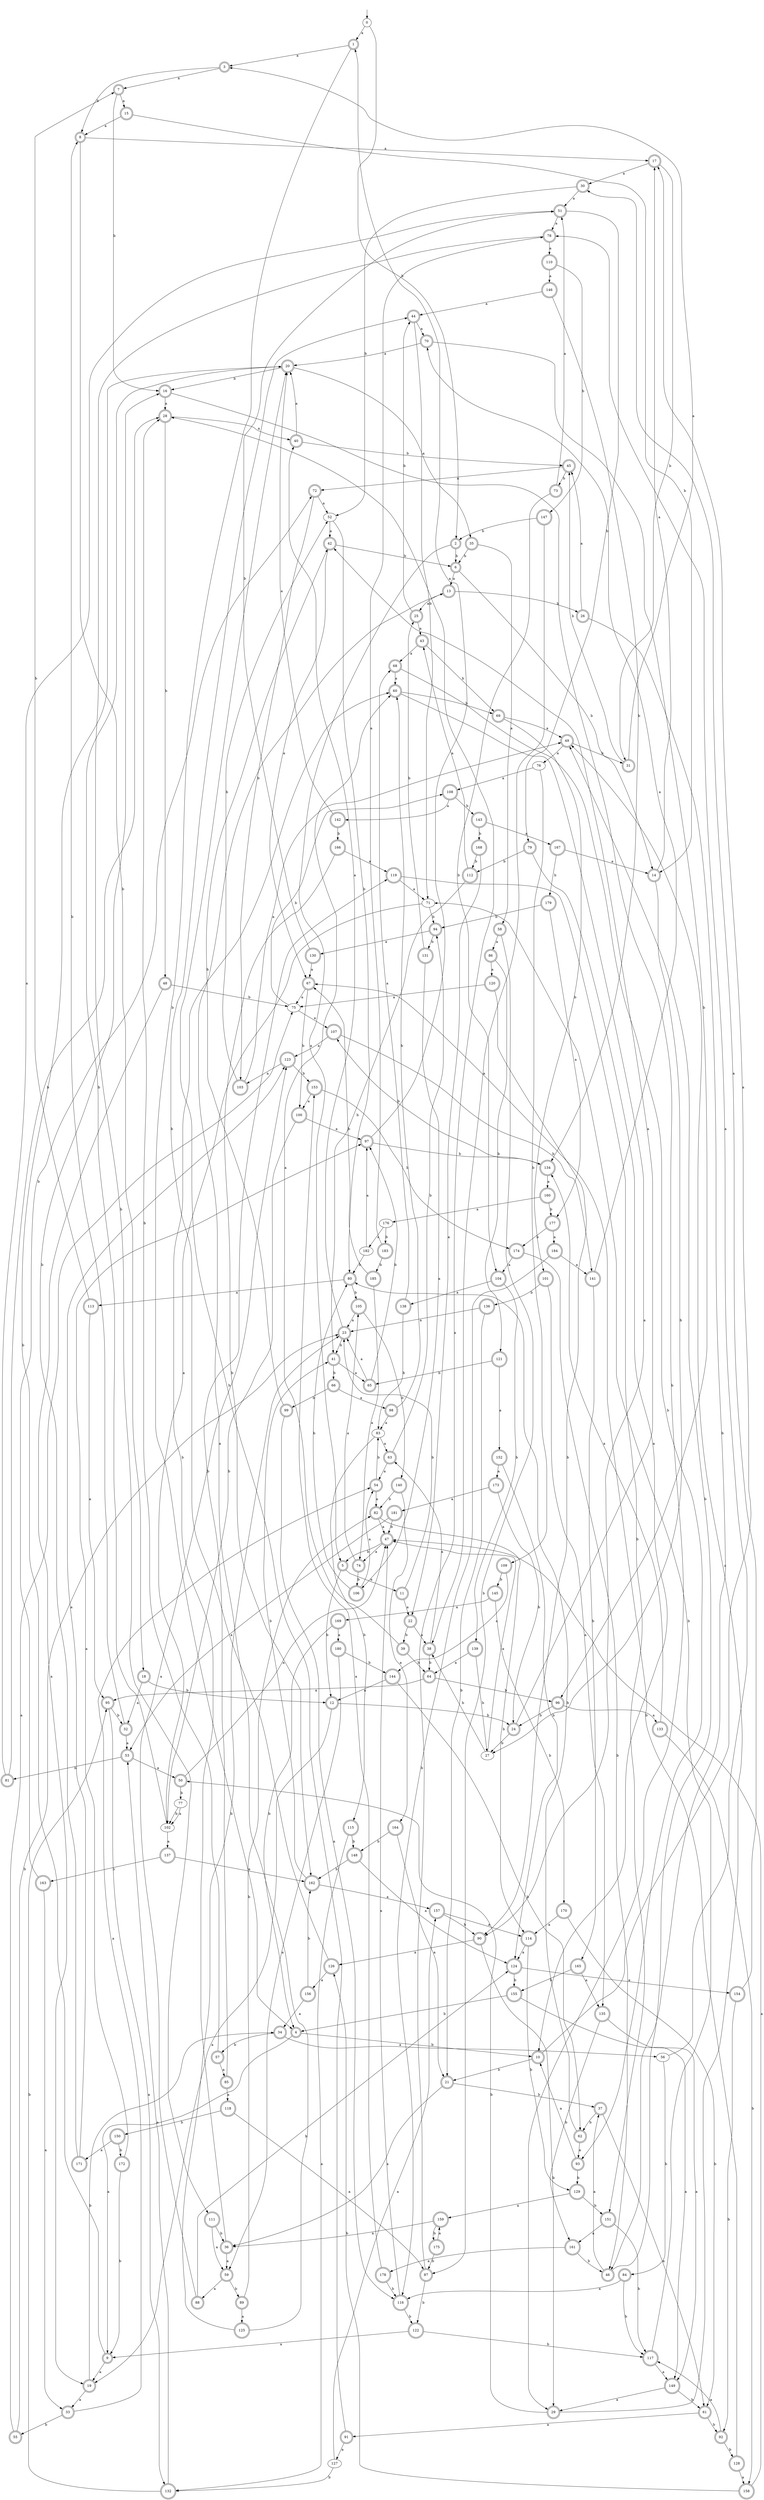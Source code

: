 digraph RandomDFA {
  __start0 [label="", shape=none];
  __start0 -> 0 [label=""];
  0 [shape=circle]
  0 -> 1 [label="a"]
  0 -> 2 [label="b"]
  1 [shape=doublecircle]
  1 -> 3 [label="a"]
  1 -> 4 [label="b"]
  2 [shape=doublecircle]
  2 -> 5 [label="a"]
  2 -> 6 [label="b"]
  3 [shape=doublecircle]
  3 -> 7 [label="a"]
  3 -> 8 [label="b"]
  4 [shape=doublecircle]
  4 -> 9 [label="a"]
  4 -> 10 [label="b"]
  5 [shape=doublecircle]
  5 -> 11 [label="a"]
  5 -> 12 [label="b"]
  6 [shape=doublecircle]
  6 -> 13 [label="a"]
  6 -> 14 [label="b"]
  7 [shape=doublecircle]
  7 -> 15 [label="a"]
  7 -> 16 [label="b"]
  8 [shape=doublecircle]
  8 -> 17 [label="a"]
  8 -> 18 [label="b"]
  9 [shape=doublecircle]
  9 -> 19 [label="a"]
  9 -> 20 [label="b"]
  10 [shape=doublecircle]
  10 -> 17 [label="a"]
  10 -> 21 [label="b"]
  11 [shape=doublecircle]
  11 -> 22 [label="a"]
  11 -> 23 [label="b"]
  12 [shape=doublecircle]
  12 -> 19 [label="a"]
  12 -> 24 [label="b"]
  13 [shape=doublecircle]
  13 -> 25 [label="a"]
  13 -> 26 [label="b"]
  14 [shape=doublecircle]
  14 -> 17 [label="a"]
  14 -> 27 [label="b"]
  15 [shape=doublecircle]
  15 -> 8 [label="a"]
  15 -> 14 [label="b"]
  16 [shape=doublecircle]
  16 -> 28 [label="a"]
  16 -> 29 [label="b"]
  17 [shape=doublecircle]
  17 -> 30 [label="a"]
  17 -> 31 [label="b"]
  18 [shape=doublecircle]
  18 -> 32 [label="a"]
  18 -> 12 [label="b"]
  19 [shape=doublecircle]
  19 -> 33 [label="a"]
  19 -> 34 [label="b"]
  20 [shape=doublecircle]
  20 -> 35 [label="a"]
  20 -> 16 [label="b"]
  21 [shape=doublecircle]
  21 -> 36 [label="a"]
  21 -> 37 [label="b"]
  22 [shape=doublecircle]
  22 -> 38 [label="a"]
  22 -> 39 [label="b"]
  23 [shape=doublecircle]
  23 -> 40 [label="a"]
  23 -> 41 [label="b"]
  24 [shape=doublecircle]
  24 -> 42 [label="a"]
  24 -> 27 [label="b"]
  25 [shape=doublecircle]
  25 -> 43 [label="a"]
  25 -> 44 [label="b"]
  26 [shape=doublecircle]
  26 -> 45 [label="a"]
  26 -> 46 [label="b"]
  27
  27 -> 47 [label="a"]
  27 -> 38 [label="b"]
  28 [shape=doublecircle]
  28 -> 40 [label="a"]
  28 -> 48 [label="b"]
  29 [shape=doublecircle]
  29 -> 49 [label="a"]
  29 -> 50 [label="b"]
  30 [shape=doublecircle]
  30 -> 51 [label="a"]
  30 -> 52 [label="b"]
  31 [shape=doublecircle]
  31 -> 3 [label="a"]
  31 -> 45 [label="b"]
  32 [shape=doublecircle]
  32 -> 53 [label="a"]
  32 -> 8 [label="b"]
  33 [shape=doublecircle]
  33 -> 54 [label="a"]
  33 -> 55 [label="b"]
  34 [shape=doublecircle]
  34 -> 56 [label="a"]
  34 -> 57 [label="b"]
  35 [shape=doublecircle]
  35 -> 58 [label="a"]
  35 -> 6 [label="b"]
  36 [shape=doublecircle]
  36 -> 59 [label="a"]
  36 -> 60 [label="b"]
  37 [shape=doublecircle]
  37 -> 61 [label="a"]
  37 -> 62 [label="b"]
  38 [shape=doublecircle]
  38 -> 63 [label="a"]
  38 -> 64 [label="b"]
  39 [shape=doublecircle]
  39 -> 60 [label="a"]
  39 -> 64 [label="b"]
  40 [shape=doublecircle]
  40 -> 20 [label="a"]
  40 -> 45 [label="b"]
  41 [shape=doublecircle]
  41 -> 65 [label="a"]
  41 -> 66 [label="b"]
  42 [shape=doublecircle]
  42 -> 67 [label="a"]
  42 -> 6 [label="b"]
  43 [shape=doublecircle]
  43 -> 68 [label="a"]
  43 -> 69 [label="b"]
  44 [shape=doublecircle]
  44 -> 70 [label="a"]
  44 -> 71 [label="b"]
  45 [shape=doublecircle]
  45 -> 72 [label="a"]
  45 -> 73 [label="b"]
  46 [shape=doublecircle]
  46 -> 37 [label="a"]
  46 -> 49 [label="b"]
  47 [shape=doublecircle]
  47 -> 74 [label="a"]
  47 -> 5 [label="b"]
  48 [shape=doublecircle]
  48 -> 19 [label="a"]
  48 -> 75 [label="b"]
  49 [shape=doublecircle]
  49 -> 76 [label="a"]
  49 -> 31 [label="b"]
  50 [shape=doublecircle]
  50 -> 47 [label="a"]
  50 -> 77 [label="b"]
  51 [shape=doublecircle]
  51 -> 78 [label="a"]
  51 -> 79 [label="b"]
  52
  52 -> 42 [label="a"]
  52 -> 80 [label="b"]
  53 [shape=doublecircle]
  53 -> 50 [label="a"]
  53 -> 81 [label="b"]
  54 [shape=doublecircle]
  54 -> 82 [label="a"]
  54 -> 83 [label="b"]
  55 [shape=doublecircle]
  55 -> 75 [label="a"]
  55 -> 23 [label="b"]
  56
  56 -> 78 [label="a"]
  56 -> 84 [label="b"]
  57 [shape=doublecircle]
  57 -> 85 [label="a"]
  57 -> 28 [label="b"]
  58 [shape=doublecircle]
  58 -> 86 [label="a"]
  58 -> 87 [label="b"]
  59 [shape=doublecircle]
  59 -> 88 [label="a"]
  59 -> 89 [label="b"]
  60 [shape=doublecircle]
  60 -> 90 [label="a"]
  60 -> 69 [label="b"]
  61 [shape=doublecircle]
  61 -> 91 [label="a"]
  61 -> 92 [label="b"]
  62 [shape=doublecircle]
  62 -> 93 [label="a"]
  62 -> 80 [label="b"]
  63 [shape=doublecircle]
  63 -> 54 [label="a"]
  63 -> 94 [label="b"]
  64 [shape=doublecircle]
  64 -> 95 [label="a"]
  64 -> 96 [label="b"]
  65 [shape=doublecircle]
  65 -> 23 [label="a"]
  65 -> 97 [label="b"]
  66 [shape=doublecircle]
  66 -> 98 [label="a"]
  66 -> 99 [label="b"]
  67 [shape=doublecircle]
  67 -> 75 [label="a"]
  67 -> 100 [label="b"]
  68 [shape=doublecircle]
  68 -> 60 [label="a"]
  68 -> 93 [label="b"]
  69 [shape=doublecircle]
  69 -> 49 [label="a"]
  69 -> 101 [label="b"]
  70 [shape=doublecircle]
  70 -> 20 [label="a"]
  70 -> 96 [label="b"]
  71
  71 -> 102 [label="a"]
  71 -> 94 [label="b"]
  72 [shape=doublecircle]
  72 -> 52 [label="a"]
  72 -> 103 [label="b"]
  73 [shape=doublecircle]
  73 -> 51 [label="a"]
  73 -> 104 [label="b"]
  74 [shape=doublecircle]
  74 -> 105 [label="a"]
  74 -> 106 [label="b"]
  75
  75 -> 107 [label="a"]
  75 -> 108 [label="b"]
  76
  76 -> 108 [label="a"]
  76 -> 109 [label="b"]
  77
  77 -> 102 [label="a"]
  77 -> 102 [label="b"]
  78 [shape=doublecircle]
  78 -> 110 [label="a"]
  78 -> 111 [label="b"]
  79 [shape=doublecircle]
  79 -> 10 [label="a"]
  79 -> 112 [label="b"]
  80 [shape=doublecircle]
  80 -> 113 [label="a"]
  80 -> 105 [label="b"]
  81 [shape=doublecircle]
  81 -> 51 [label="a"]
  81 -> 28 [label="b"]
  82 [shape=doublecircle]
  82 -> 47 [label="a"]
  82 -> 114 [label="b"]
  83
  83 -> 63 [label="a"]
  83 -> 115 [label="b"]
  84 [shape=doublecircle]
  84 -> 116 [label="a"]
  84 -> 117 [label="b"]
  85 [shape=doublecircle]
  85 -> 118 [label="a"]
  85 -> 119 [label="b"]
  86 [shape=doublecircle]
  86 -> 120 [label="a"]
  86 -> 121 [label="b"]
  87 [shape=doublecircle]
  87 -> 28 [label="a"]
  87 -> 122 [label="b"]
  88 [shape=doublecircle]
  88 -> 123 [label="a"]
  88 -> 124 [label="b"]
  89 [shape=doublecircle]
  89 -> 125 [label="a"]
  89 -> 82 [label="b"]
  90 [shape=doublecircle]
  90 -> 126 [label="a"]
  90 -> 29 [label="b"]
  91 [shape=doublecircle]
  91 -> 127 [label="a"]
  91 -> 20 [label="b"]
  92 [shape=doublecircle]
  92 -> 117 [label="a"]
  92 -> 128 [label="b"]
  93 [shape=doublecircle]
  93 -> 10 [label="a"]
  93 -> 129 [label="b"]
  94 [shape=doublecircle]
  94 -> 130 [label="a"]
  94 -> 131 [label="b"]
  95 [shape=doublecircle]
  95 -> 132 [label="a"]
  95 -> 32 [label="b"]
  96 [shape=doublecircle]
  96 -> 133 [label="a"]
  96 -> 24 [label="b"]
  97 [shape=doublecircle]
  97 -> 1 [label="a"]
  97 -> 134 [label="b"]
  98 [shape=doublecircle]
  98 -> 83 [label="a"]
  98 -> 60 [label="b"]
  99 [shape=doublecircle]
  99 -> 116 [label="a"]
  99 -> 42 [label="b"]
  100 [shape=doublecircle]
  100 -> 97 [label="a"]
  100 -> 102 [label="b"]
  101 [shape=doublecircle]
  101 -> 135 [label="a"]
  101 -> 136 [label="b"]
  102
  102 -> 137 [label="a"]
  102 -> 20 [label="b"]
  103 [shape=doublecircle]
  103 -> 49 [label="a"]
  103 -> 52 [label="b"]
  104 [shape=doublecircle]
  104 -> 138 [label="a"]
  104 -> 139 [label="b"]
  105 [shape=doublecircle]
  105 -> 23 [label="a"]
  105 -> 140 [label="b"]
  106 [shape=doublecircle]
  106 -> 54 [label="a"]
  106 -> 80 [label="b"]
  107 [shape=doublecircle]
  107 -> 123 [label="a"]
  107 -> 141 [label="b"]
  108 [shape=doublecircle]
  108 -> 142 [label="a"]
  108 -> 143 [label="b"]
  109 [shape=doublecircle]
  109 -> 144 [label="a"]
  109 -> 145 [label="b"]
  110 [shape=doublecircle]
  110 -> 146 [label="a"]
  110 -> 147 [label="b"]
  111 [shape=doublecircle]
  111 -> 59 [label="a"]
  111 -> 36 [label="b"]
  112 [shape=doublecircle]
  112 -> 43 [label="a"]
  112 -> 41 [label="b"]
  113 [shape=doublecircle]
  113 -> 95 [label="a"]
  113 -> 7 [label="b"]
  114 [shape=doublecircle]
  114 -> 124 [label="a"]
  114 -> 129 [label="b"]
  115 [shape=doublecircle]
  115 -> 132 [label="a"]
  115 -> 148 [label="b"]
  116 [shape=doublecircle]
  116 -> 47 [label="a"]
  116 -> 122 [label="b"]
  117 [shape=doublecircle]
  117 -> 149 [label="a"]
  117 -> 71 [label="b"]
  118 [shape=doublecircle]
  118 -> 87 [label="a"]
  118 -> 150 [label="b"]
  119 [shape=doublecircle]
  119 -> 71 [label="a"]
  119 -> 151 [label="b"]
  120 [shape=doublecircle]
  120 -> 75 [label="a"]
  120 -> 90 [label="b"]
  121 [shape=doublecircle]
  121 -> 152 [label="a"]
  121 -> 65 [label="b"]
  122 [shape=doublecircle]
  122 -> 9 [label="a"]
  122 -> 117 [label="b"]
  123 [shape=doublecircle]
  123 -> 103 [label="a"]
  123 -> 153 [label="b"]
  124 [shape=doublecircle]
  124 -> 154 [label="a"]
  124 -> 155 [label="b"]
  125 [shape=doublecircle]
  125 -> 13 [label="a"]
  125 -> 23 [label="b"]
  126 [shape=doublecircle]
  126 -> 156 [label="a"]
  126 -> 44 [label="b"]
  127
  127 -> 157 [label="a"]
  127 -> 132 [label="b"]
  128 [shape=doublecircle]
  128 -> 158 [label="a"]
  128 -> 67 [label="b"]
  129 [shape=doublecircle]
  129 -> 159 [label="a"]
  129 -> 151 [label="b"]
  130 [shape=doublecircle]
  130 -> 67 [label="a"]
  130 -> 51 [label="b"]
  131 [shape=doublecircle]
  131 -> 106 [label="a"]
  131 -> 25 [label="b"]
  132 [shape=doublecircle]
  132 -> 53 [label="a"]
  132 -> 95 [label="b"]
  133 [shape=doublecircle]
  133 -> 134 [label="a"]
  133 -> 158 [label="b"]
  134 [shape=doublecircle]
  134 -> 160 [label="a"]
  134 -> 107 [label="b"]
  135 [shape=doublecircle]
  135 -> 149 [label="a"]
  135 -> 161 [label="b"]
  136 [shape=doublecircle]
  136 -> 23 [label="a"]
  136 -> 21 [label="b"]
  137 [shape=doublecircle]
  137 -> 162 [label="a"]
  137 -> 163 [label="b"]
  138 [shape=doublecircle]
  138 -> 68 [label="a"]
  138 -> 83 [label="b"]
  139 [shape=doublecircle]
  139 -> 64 [label="a"]
  139 -> 27 [label="b"]
  140 [shape=doublecircle]
  140 -> 164 [label="a"]
  140 -> 82 [label="b"]
  141 [shape=doublecircle]
  141 -> 70 [label="a"]
  141 -> 165 [label="b"]
  142 [shape=doublecircle]
  142 -> 20 [label="a"]
  142 -> 166 [label="b"]
  143 [shape=doublecircle]
  143 -> 167 [label="a"]
  143 -> 168 [label="b"]
  144 [shape=doublecircle]
  144 -> 12 [label="a"]
  144 -> 62 [label="b"]
  145 [shape=doublecircle]
  145 -> 169 [label="a"]
  145 -> 170 [label="b"]
  146 [shape=doublecircle]
  146 -> 44 [label="a"]
  146 -> 134 [label="b"]
  147 [shape=doublecircle]
  147 -> 38 [label="a"]
  147 -> 2 [label="b"]
  148 [shape=doublecircle]
  148 -> 124 [label="a"]
  148 -> 162 [label="b"]
  149 [shape=doublecircle]
  149 -> 29 [label="a"]
  149 -> 61 [label="b"]
  150 [shape=doublecircle]
  150 -> 171 [label="a"]
  150 -> 172 [label="b"]
  151 [shape=doublecircle]
  151 -> 161 [label="a"]
  151 -> 117 [label="b"]
  152 [shape=doublecircle]
  152 -> 173 [label="a"]
  152 -> 124 [label="b"]
  153 [shape=doublecircle]
  153 -> 100 [label="a"]
  153 -> 174 [label="b"]
  154 [shape=doublecircle]
  154 -> 30 [label="a"]
  154 -> 92 [label="b"]
  155 [shape=doublecircle]
  155 -> 149 [label="a"]
  155 -> 4 [label="b"]
  156 [shape=doublecircle]
  156 -> 34 [label="a"]
  156 -> 162 [label="b"]
  157 [shape=doublecircle]
  157 -> 114 [label="a"]
  157 -> 90 [label="b"]
  158 [shape=doublecircle]
  158 -> 47 [label="a"]
  158 -> 126 [label="b"]
  159 [shape=doublecircle]
  159 -> 36 [label="a"]
  159 -> 175 [label="b"]
  160 [shape=doublecircle]
  160 -> 176 [label="a"]
  160 -> 177 [label="b"]
  161 [shape=doublecircle]
  161 -> 178 [label="a"]
  161 -> 46 [label="b"]
  162 [shape=doublecircle]
  162 -> 157 [label="a"]
  162 -> 41 [label="b"]
  163 [shape=doublecircle]
  163 -> 33 [label="a"]
  163 -> 72 [label="b"]
  164 [shape=doublecircle]
  164 -> 21 [label="a"]
  164 -> 148 [label="b"]
  165 [shape=doublecircle]
  165 -> 135 [label="a"]
  165 -> 155 [label="b"]
  166 [shape=doublecircle]
  166 -> 119 [label="a"]
  166 -> 162 [label="b"]
  167 [shape=doublecircle]
  167 -> 14 [label="a"]
  167 -> 179 [label="b"]
  168 [shape=doublecircle]
  168 -> 22 [label="a"]
  168 -> 112 [label="b"]
  169 [shape=doublecircle]
  169 -> 180 [label="a"]
  169 -> 4 [label="b"]
  170 [shape=doublecircle]
  170 -> 114 [label="a"]
  170 -> 61 [label="b"]
  171 [shape=doublecircle]
  171 -> 123 [label="a"]
  171 -> 16 [label="b"]
  172 [shape=doublecircle]
  172 -> 97 [label="a"]
  172 -> 9 [label="b"]
  173 [shape=doublecircle]
  173 -> 181 [label="a"]
  173 -> 24 [label="b"]
  174 [shape=doublecircle]
  174 -> 104 [label="a"]
  174 -> 46 [label="b"]
  175 [shape=doublecircle]
  175 -> 159 [label="a"]
  175 -> 87 [label="b"]
  176
  176 -> 182 [label="a"]
  176 -> 183 [label="b"]
  177 [shape=doublecircle]
  177 -> 184 [label="a"]
  177 -> 174 [label="b"]
  178 [shape=doublecircle]
  178 -> 153 [label="a"]
  178 -> 116 [label="b"]
  179 [shape=doublecircle]
  179 -> 177 [label="a"]
  179 -> 94 [label="b"]
  180 [shape=doublecircle]
  180 -> 59 [label="a"]
  180 -> 144 [label="b"]
  181 [shape=doublecircle]
  181 -> 53 [label="a"]
  181 -> 47 [label="b"]
  182
  182 -> 97 [label="a"]
  182 -> 80 [label="b"]
  183 [shape=doublecircle]
  183 -> 78 [label="a"]
  183 -> 185 [label="b"]
  184 [shape=doublecircle]
  184 -> 141 [label="a"]
  184 -> 116 [label="b"]
  185 [shape=doublecircle]
  185 -> 74 [label="a"]
  185 -> 67 [label="b"]
}
